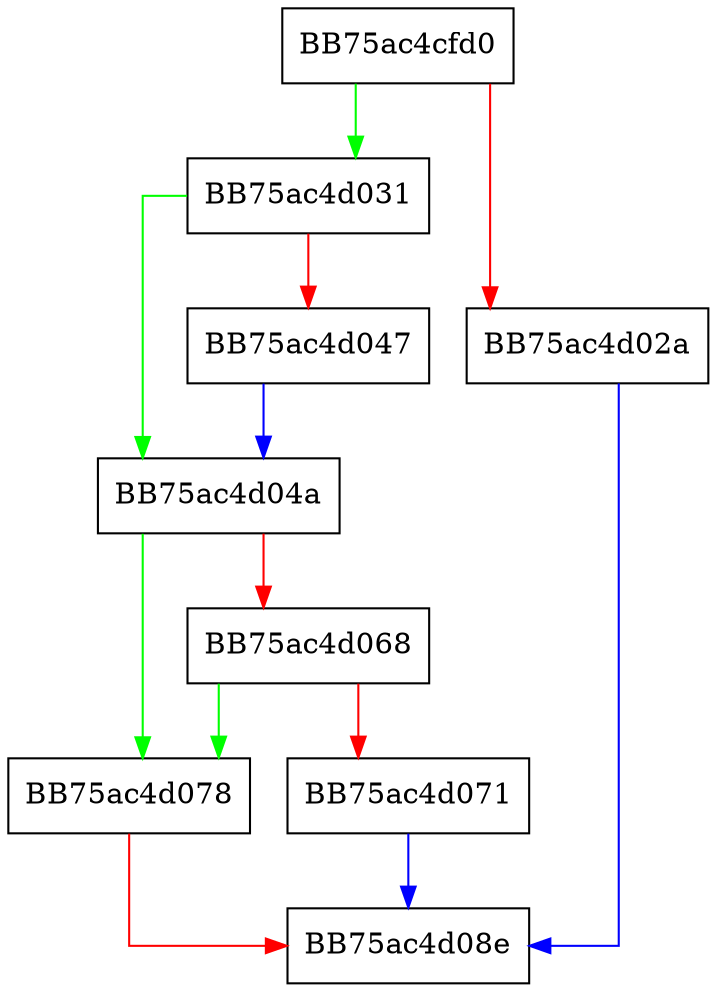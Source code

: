 digraph FindNext {
  node [shape="box"];
  graph [splines=ortho];
  BB75ac4cfd0 -> BB75ac4d031 [color="green"];
  BB75ac4cfd0 -> BB75ac4d02a [color="red"];
  BB75ac4d02a -> BB75ac4d08e [color="blue"];
  BB75ac4d031 -> BB75ac4d04a [color="green"];
  BB75ac4d031 -> BB75ac4d047 [color="red"];
  BB75ac4d047 -> BB75ac4d04a [color="blue"];
  BB75ac4d04a -> BB75ac4d078 [color="green"];
  BB75ac4d04a -> BB75ac4d068 [color="red"];
  BB75ac4d068 -> BB75ac4d078 [color="green"];
  BB75ac4d068 -> BB75ac4d071 [color="red"];
  BB75ac4d071 -> BB75ac4d08e [color="blue"];
  BB75ac4d078 -> BB75ac4d08e [color="red"];
}